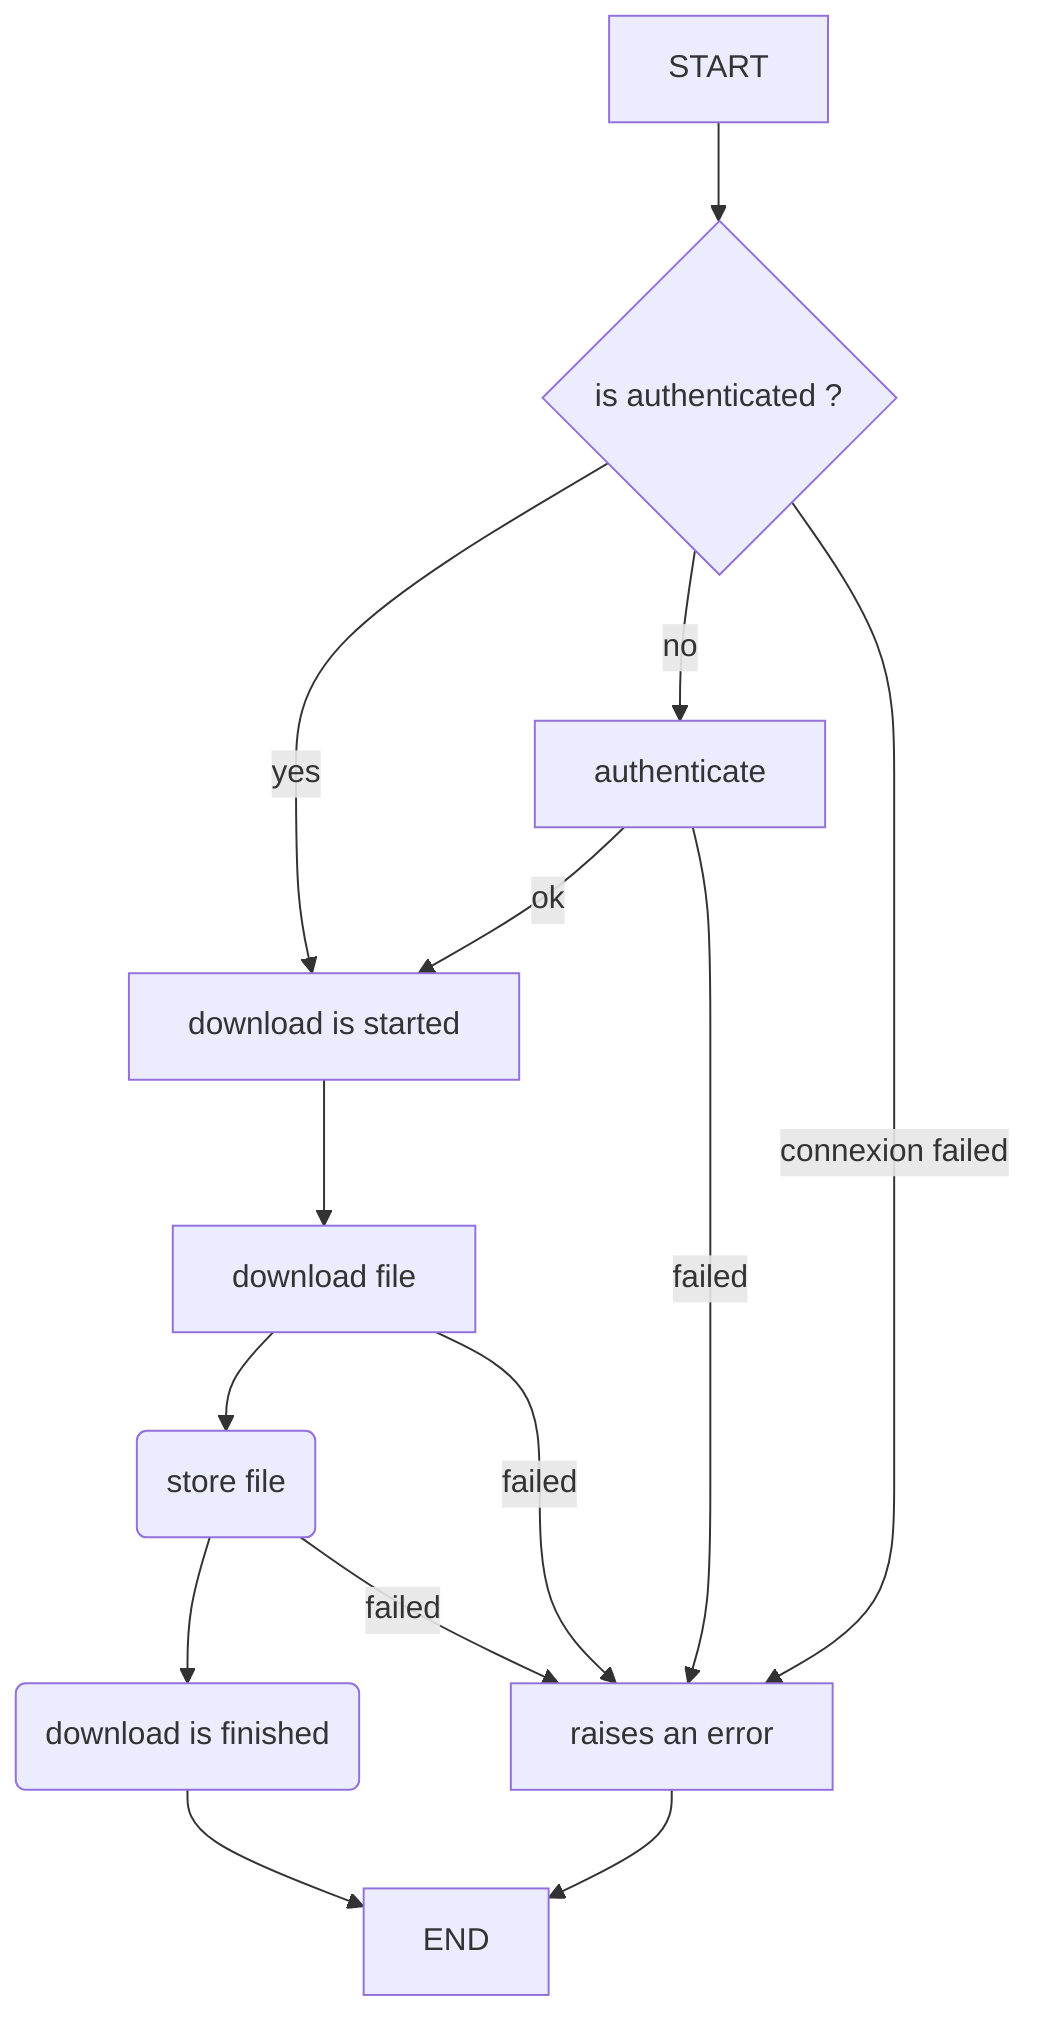flowchart

    START

    check-conn{is authenticated ?}
    authent[authenticate]
    status-start[download is started]
    download[download file]
    store(store file)
    status-END(download is finished)
    ERROR[raises an error]

    START --> check-conn
    check-conn -->|yes| status-start
    check-conn -->|no| authent -->|ok| status-start

    status-start --> download --> store --> status-END --> END

    check-conn -->|connexion failed| ERROR
    authent -->|failed| ERROR
    download -->|failed| ERROR
    store -->|failed| ERROR
    ERROR --> END